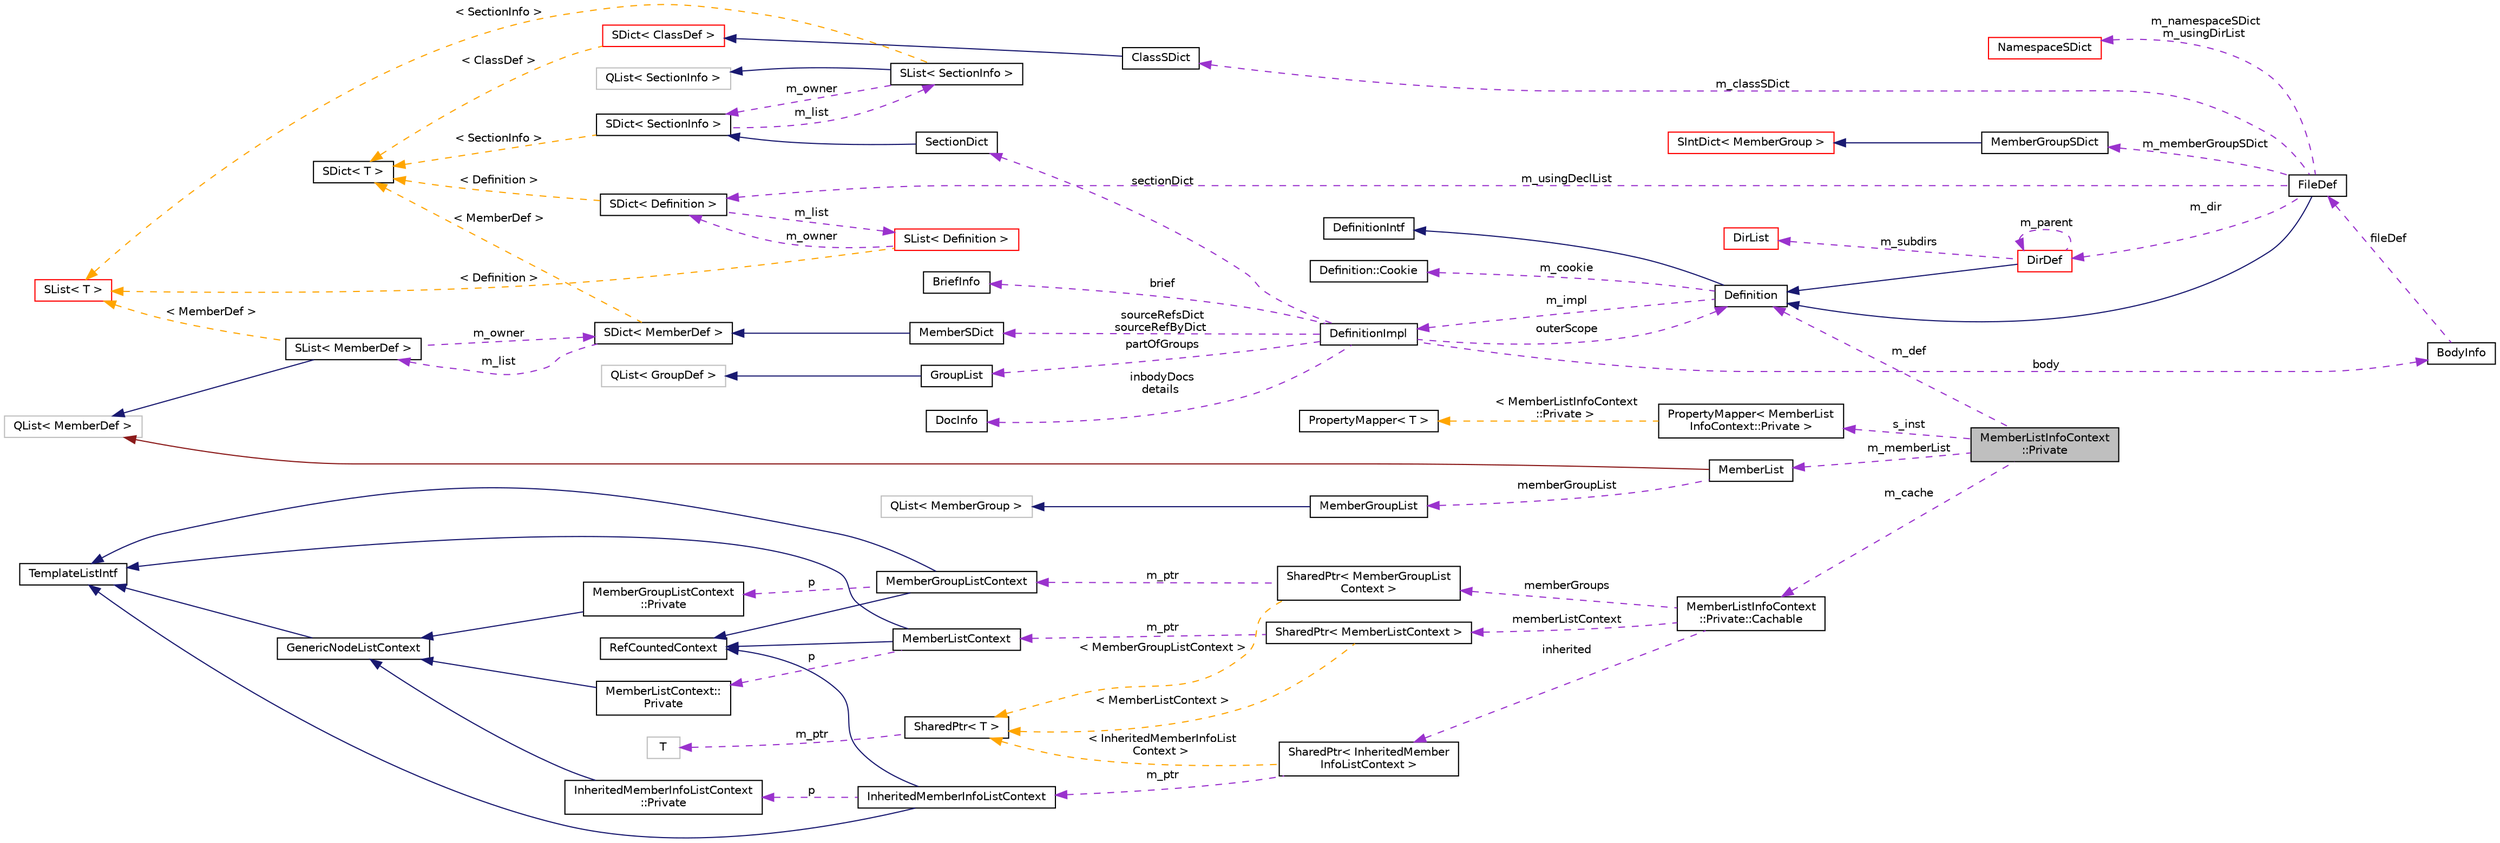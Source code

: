 digraph "MemberListInfoContext::Private"
{
 // INTERACTIVE_SVG=YES
  edge [fontname="Helvetica",fontsize="10",labelfontname="Helvetica",labelfontsize="10"];
  node [fontname="Helvetica",fontsize="10",shape=record];
  rankdir="LR";
  Node1 [label="MemberListInfoContext\l::Private",height=0.2,width=0.4,color="black", fillcolor="grey75", style="filled", fontcolor="black"];
  Node2 -> Node1 [dir="back",color="darkorchid3",fontsize="10",style="dashed",label=" m_memberList" ,fontname="Helvetica"];
  Node2 [label="MemberList",height=0.2,width=0.4,color="black", fillcolor="white", style="filled",URL="$dd/d13/class_member_list.html",tooltip="A list of MemberDef objects. "];
  Node3 -> Node2 [dir="back",color="firebrick4",fontsize="10",style="solid",fontname="Helvetica"];
  Node3 [label="QList\< MemberDef \>",height=0.2,width=0.4,color="grey75", fillcolor="white", style="filled"];
  Node4 -> Node2 [dir="back",color="darkorchid3",fontsize="10",style="dashed",label=" memberGroupList" ,fontname="Helvetica"];
  Node4 [label="MemberGroupList",height=0.2,width=0.4,color="black", fillcolor="white", style="filled",URL="$df/d11/class_member_group_list.html",tooltip="A list of MemberGroup objects. "];
  Node5 -> Node4 [dir="back",color="midnightblue",fontsize="10",style="solid",fontname="Helvetica"];
  Node5 [label="QList\< MemberGroup \>",height=0.2,width=0.4,color="grey75", fillcolor="white", style="filled"];
  Node6 -> Node1 [dir="back",color="darkorchid3",fontsize="10",style="dashed",label=" m_cache" ,fontname="Helvetica"];
  Node6 [label="MemberListInfoContext\l::Private::Cachable",height=0.2,width=0.4,color="black", fillcolor="white", style="filled",URL="$d8/d5f/struct_member_list_info_context_1_1_private_1_1_cachable.html"];
  Node7 -> Node6 [dir="back",color="darkorchid3",fontsize="10",style="dashed",label=" memberGroups" ,fontname="Helvetica"];
  Node7 [label="SharedPtr\< MemberGroupList\lContext \>",height=0.2,width=0.4,color="black", fillcolor="white", style="filled",URL="$df/d12/class_shared_ptr.html"];
  Node8 -> Node7 [dir="back",color="darkorchid3",fontsize="10",style="dashed",label=" m_ptr" ,fontname="Helvetica"];
  Node8 [label="MemberGroupListContext",height=0.2,width=0.4,color="black", fillcolor="white", style="filled",URL="$d4/d1c/class_member_group_list_context.html"];
  Node9 -> Node8 [dir="back",color="midnightblue",fontsize="10",style="solid",fontname="Helvetica"];
  Node9 [label="RefCountedContext",height=0.2,width=0.4,color="black", fillcolor="white", style="filled",URL="$d8/d96/class_ref_counted_context.html",tooltip="Helper class to support reference counting. "];
  Node10 -> Node8 [dir="back",color="midnightblue",fontsize="10",style="solid",fontname="Helvetica"];
  Node10 [label="TemplateListIntf",height=0.2,width=0.4,color="black", fillcolor="white", style="filled",URL="$d6/d88/class_template_list_intf.html",tooltip="Abstract read-only interface for a context value of type list. "];
  Node11 -> Node8 [dir="back",color="darkorchid3",fontsize="10",style="dashed",label=" p" ,fontname="Helvetica"];
  Node11 [label="MemberGroupListContext\l::Private",height=0.2,width=0.4,color="black", fillcolor="white", style="filled",URL="$d3/d09/class_member_group_list_context_1_1_private.html"];
  Node12 -> Node11 [dir="back",color="midnightblue",fontsize="10",style="solid",fontname="Helvetica"];
  Node12 [label="GenericNodeListContext",height=0.2,width=0.4,color="black", fillcolor="white", style="filled",URL="$d6/dcb/class_generic_node_list_context.html",tooltip="standard template list implementation "];
  Node10 -> Node12 [dir="back",color="midnightblue",fontsize="10",style="solid",fontname="Helvetica"];
  Node13 -> Node7 [dir="back",color="orange",fontsize="10",style="dashed",label=" \< MemberGroupListContext \>" ,fontname="Helvetica"];
  Node13 [label="SharedPtr\< T \>",height=0.2,width=0.4,color="black", fillcolor="white", style="filled",URL="$df/d12/class_shared_ptr.html",tooltip="Reference counting smart pointer. "];
  Node14 -> Node13 [dir="back",color="darkorchid3",fontsize="10",style="dashed",label=" m_ptr" ,fontname="Helvetica"];
  Node14 [label="T",height=0.2,width=0.4,color="grey75", fillcolor="white", style="filled"];
  Node15 -> Node6 [dir="back",color="darkorchid3",fontsize="10",style="dashed",label=" inherited" ,fontname="Helvetica"];
  Node15 [label="SharedPtr\< InheritedMember\lInfoListContext \>",height=0.2,width=0.4,color="black", fillcolor="white", style="filled",URL="$df/d12/class_shared_ptr.html"];
  Node16 -> Node15 [dir="back",color="darkorchid3",fontsize="10",style="dashed",label=" m_ptr" ,fontname="Helvetica"];
  Node16 [label="InheritedMemberInfoListContext",height=0.2,width=0.4,color="black", fillcolor="white", style="filled",URL="$d3/d67/class_inherited_member_info_list_context.html"];
  Node9 -> Node16 [dir="back",color="midnightblue",fontsize="10",style="solid",fontname="Helvetica"];
  Node10 -> Node16 [dir="back",color="midnightblue",fontsize="10",style="solid",fontname="Helvetica"];
  Node17 -> Node16 [dir="back",color="darkorchid3",fontsize="10",style="dashed",label=" p" ,fontname="Helvetica"];
  Node17 [label="InheritedMemberInfoListContext\l::Private",height=0.2,width=0.4,color="black", fillcolor="white", style="filled",URL="$d0/de8/class_inherited_member_info_list_context_1_1_private.html"];
  Node12 -> Node17 [dir="back",color="midnightblue",fontsize="10",style="solid",fontname="Helvetica"];
  Node13 -> Node15 [dir="back",color="orange",fontsize="10",style="dashed",label=" \< InheritedMemberInfoList\lContext \>" ,fontname="Helvetica"];
  Node18 -> Node6 [dir="back",color="darkorchid3",fontsize="10",style="dashed",label=" memberListContext" ,fontname="Helvetica"];
  Node18 [label="SharedPtr\< MemberListContext \>",height=0.2,width=0.4,color="black", fillcolor="white", style="filled",URL="$df/d12/class_shared_ptr.html"];
  Node19 -> Node18 [dir="back",color="darkorchid3",fontsize="10",style="dashed",label=" m_ptr" ,fontname="Helvetica"];
  Node19 [label="MemberListContext",height=0.2,width=0.4,color="black", fillcolor="white", style="filled",URL="$df/dda/class_member_list_context.html"];
  Node9 -> Node19 [dir="back",color="midnightblue",fontsize="10",style="solid",fontname="Helvetica"];
  Node10 -> Node19 [dir="back",color="midnightblue",fontsize="10",style="solid",fontname="Helvetica"];
  Node20 -> Node19 [dir="back",color="darkorchid3",fontsize="10",style="dashed",label=" p" ,fontname="Helvetica"];
  Node20 [label="MemberListContext::\lPrivate",height=0.2,width=0.4,color="black", fillcolor="white", style="filled",URL="$df/db1/class_member_list_context_1_1_private.html"];
  Node12 -> Node20 [dir="back",color="midnightblue",fontsize="10",style="solid",fontname="Helvetica"];
  Node13 -> Node18 [dir="back",color="orange",fontsize="10",style="dashed",label=" \< MemberListContext \>" ,fontname="Helvetica"];
  Node21 -> Node1 [dir="back",color="darkorchid3",fontsize="10",style="dashed",label=" m_def" ,fontname="Helvetica"];
  Node21 [label="Definition",height=0.2,width=0.4,color="black", fillcolor="white", style="filled",URL="$d5/dcc/class_definition.html",tooltip="The common base class of all entity definitions found in the sources. "];
  Node22 -> Node21 [dir="back",color="midnightblue",fontsize="10",style="solid",fontname="Helvetica"];
  Node22 [label="DefinitionIntf",height=0.2,width=0.4,color="black", fillcolor="white", style="filled",URL="$d9/d4a/class_definition_intf.html",tooltip="Abstract interface for a Definition or DefinitionList. "];
  Node23 -> Node21 [dir="back",color="darkorchid3",fontsize="10",style="dashed",label=" m_cookie" ,fontname="Helvetica"];
  Node23 [label="Definition::Cookie",height=0.2,width=0.4,color="black", fillcolor="white", style="filled",URL="$d1/d2f/struct_definition_1_1_cookie.html"];
  Node24 -> Node21 [dir="back",color="darkorchid3",fontsize="10",style="dashed",label=" m_impl" ,fontname="Helvetica"];
  Node24 [label="DefinitionImpl",height=0.2,width=0.4,color="black", fillcolor="white", style="filled",URL="$d3/ddf/class_definition_impl.html",tooltip="Private data associated with a Symbol Definition object. "];
  Node25 -> Node24 [dir="back",color="darkorchid3",fontsize="10",style="dashed",label=" sectionDict" ,fontname="Helvetica"];
  Node25 [label="SectionDict",height=0.2,width=0.4,color="black", fillcolor="white", style="filled",URL="$de/d9a/class_section_dict.html",tooltip="Unsorted dictionary of SectionInfo objects. "];
  Node26 -> Node25 [dir="back",color="midnightblue",fontsize="10",style="solid",fontname="Helvetica"];
  Node26 [label="SDict\< SectionInfo \>",height=0.2,width=0.4,color="black", fillcolor="white", style="filled",URL="$d1/d50/class_s_dict.html"];
  Node27 -> Node26 [dir="back",color="darkorchid3",fontsize="10",style="dashed",label=" m_list" ,fontname="Helvetica"];
  Node27 [label="SList\< SectionInfo \>",height=0.2,width=0.4,color="black", fillcolor="white", style="filled",URL="$df/dce/class_s_list.html"];
  Node28 -> Node27 [dir="back",color="midnightblue",fontsize="10",style="solid",fontname="Helvetica"];
  Node28 [label="QList\< SectionInfo \>",height=0.2,width=0.4,color="grey75", fillcolor="white", style="filled"];
  Node26 -> Node27 [dir="back",color="darkorchid3",fontsize="10",style="dashed",label=" m_owner" ,fontname="Helvetica"];
  Node29 -> Node27 [dir="back",color="orange",fontsize="10",style="dashed",label=" \< SectionInfo \>" ,fontname="Helvetica"];
  Node29 [label="SList\< T \>",height=0.2,width=0.4,color="red", fillcolor="white", style="filled",URL="$df/dce/class_s_list.html",tooltip="internal wrapper class that redirects compareValues() to the dictionary "];
  Node31 -> Node26 [dir="back",color="orange",fontsize="10",style="dashed",label=" \< SectionInfo \>" ,fontname="Helvetica"];
  Node31 [label="SDict\< T \>",height=0.2,width=0.4,color="black", fillcolor="white", style="filled",URL="$d1/d50/class_s_dict.html",tooltip="Ordered dictionary of elements of type T. "];
  Node32 -> Node24 [dir="back",color="darkorchid3",fontsize="10",style="dashed",label=" body" ,fontname="Helvetica"];
  Node32 [label="BodyInfo",height=0.2,width=0.4,color="black", fillcolor="white", style="filled",URL="$db/dab/struct_body_info.html",tooltip="Data associated with description found in the body. "];
  Node33 -> Node32 [dir="back",color="darkorchid3",fontsize="10",style="dashed",label=" fileDef" ,fontname="Helvetica"];
  Node33 [label="FileDef",height=0.2,width=0.4,color="black", fillcolor="white", style="filled",URL="$de/db0/class_file_def.html",tooltip="A model of a file symbol. "];
  Node21 -> Node33 [dir="back",color="midnightblue",fontsize="10",style="solid",fontname="Helvetica"];
  Node34 -> Node33 [dir="back",color="darkorchid3",fontsize="10",style="dashed",label=" m_classSDict" ,fontname="Helvetica"];
  Node34 [label="ClassSDict",height=0.2,width=0.4,color="black", fillcolor="white", style="filled",URL="$d9/d3d/class_class_s_dict.html",tooltip="A sorted dictionary of ClassDef objects. "];
  Node35 -> Node34 [dir="back",color="midnightblue",fontsize="10",style="solid",fontname="Helvetica"];
  Node35 [label="SDict\< ClassDef \>",height=0.2,width=0.4,color="red", fillcolor="white", style="filled",URL="$d1/d50/class_s_dict.html"];
  Node31 -> Node35 [dir="back",color="orange",fontsize="10",style="dashed",label=" \< ClassDef \>" ,fontname="Helvetica"];
  Node38 -> Node33 [dir="back",color="darkorchid3",fontsize="10",style="dashed",label=" m_usingDeclList" ,fontname="Helvetica"];
  Node38 [label="SDict\< Definition \>",height=0.2,width=0.4,color="black", fillcolor="white", style="filled",URL="$d1/d50/class_s_dict.html"];
  Node39 -> Node38 [dir="back",color="darkorchid3",fontsize="10",style="dashed",label=" m_list" ,fontname="Helvetica"];
  Node39 [label="SList\< Definition \>",height=0.2,width=0.4,color="red", fillcolor="white", style="filled",URL="$df/dce/class_s_list.html"];
  Node38 -> Node39 [dir="back",color="darkorchid3",fontsize="10",style="dashed",label=" m_owner" ,fontname="Helvetica"];
  Node29 -> Node39 [dir="back",color="orange",fontsize="10",style="dashed",label=" \< Definition \>" ,fontname="Helvetica"];
  Node31 -> Node38 [dir="back",color="orange",fontsize="10",style="dashed",label=" \< Definition \>" ,fontname="Helvetica"];
  Node41 -> Node33 [dir="back",color="darkorchid3",fontsize="10",style="dashed",label=" m_memberGroupSDict" ,fontname="Helvetica"];
  Node41 [label="MemberGroupSDict",height=0.2,width=0.4,color="black", fillcolor="white", style="filled",URL="$dc/d1e/class_member_group_s_dict.html",tooltip="A sorted dictionary of MemberGroup objects. "];
  Node42 -> Node41 [dir="back",color="midnightblue",fontsize="10",style="solid",fontname="Helvetica"];
  Node42 [label="SIntDict\< MemberGroup \>",height=0.2,width=0.4,color="red", fillcolor="white", style="filled",URL="$d0/d9f/class_s_int_dict.html"];
  Node46 -> Node33 [dir="back",color="darkorchid3",fontsize="10",style="dashed",label=" m_dir" ,fontname="Helvetica"];
  Node46 [label="DirDef",height=0.2,width=0.4,color="red", fillcolor="white", style="filled",URL="$d4/dd4/class_dir_def.html",tooltip="A model of a directory symbol. "];
  Node21 -> Node46 [dir="back",color="midnightblue",fontsize="10",style="solid",fontname="Helvetica"];
  Node47 -> Node46 [dir="back",color="darkorchid3",fontsize="10",style="dashed",label=" m_subdirs" ,fontname="Helvetica"];
  Node47 [label="DirList",height=0.2,width=0.4,color="red", fillcolor="white", style="filled",URL="$dc/d2a/class_dir_list.html",tooltip="A list of directories. "];
  Node46 -> Node46 [dir="back",color="darkorchid3",fontsize="10",style="dashed",label=" m_parent" ,fontname="Helvetica"];
  Node51 -> Node33 [dir="back",color="darkorchid3",fontsize="10",style="dashed",label=" m_namespaceSDict\nm_usingDirList" ,fontname="Helvetica"];
  Node51 [label="NamespaceSDict",height=0.2,width=0.4,color="red", fillcolor="white", style="filled",URL="$d4/d8d/class_namespace_s_dict.html",tooltip="A sorted dictionary of NamespaceDef objects. "];
  Node55 -> Node24 [dir="back",color="darkorchid3",fontsize="10",style="dashed",label=" sourceRefsDict\nsourceRefByDict" ,fontname="Helvetica"];
  Node55 [label="MemberSDict",height=0.2,width=0.4,color="black", fillcolor="white", style="filled",URL="$d6/dd6/class_member_s_dict.html",tooltip="A sorted dictionary of MemberDef objects. "];
  Node56 -> Node55 [dir="back",color="midnightblue",fontsize="10",style="solid",fontname="Helvetica"];
  Node56 [label="SDict\< MemberDef \>",height=0.2,width=0.4,color="black", fillcolor="white", style="filled",URL="$d1/d50/class_s_dict.html"];
  Node57 -> Node56 [dir="back",color="darkorchid3",fontsize="10",style="dashed",label=" m_list" ,fontname="Helvetica"];
  Node57 [label="SList\< MemberDef \>",height=0.2,width=0.4,color="black", fillcolor="white", style="filled",URL="$df/dce/class_s_list.html"];
  Node3 -> Node57 [dir="back",color="midnightblue",fontsize="10",style="solid",fontname="Helvetica"];
  Node56 -> Node57 [dir="back",color="darkorchid3",fontsize="10",style="dashed",label=" m_owner" ,fontname="Helvetica"];
  Node29 -> Node57 [dir="back",color="orange",fontsize="10",style="dashed",label=" \< MemberDef \>" ,fontname="Helvetica"];
  Node31 -> Node56 [dir="back",color="orange",fontsize="10",style="dashed",label=" \< MemberDef \>" ,fontname="Helvetica"];
  Node58 -> Node24 [dir="back",color="darkorchid3",fontsize="10",style="dashed",label=" partOfGroups" ,fontname="Helvetica"];
  Node58 [label="GroupList",height=0.2,width=0.4,color="black", fillcolor="white", style="filled",URL="$d3/d3b/class_group_list.html",tooltip="A list of GroupDef objects. "];
  Node59 -> Node58 [dir="back",color="midnightblue",fontsize="10",style="solid",fontname="Helvetica"];
  Node59 [label="QList\< GroupDef \>",height=0.2,width=0.4,color="grey75", fillcolor="white", style="filled"];
  Node60 -> Node24 [dir="back",color="darkorchid3",fontsize="10",style="dashed",label=" inbodyDocs\ndetails" ,fontname="Helvetica"];
  Node60 [label="DocInfo",height=0.2,width=0.4,color="black", fillcolor="white", style="filled",URL="$d7/dd5/struct_doc_info.html",tooltip="Data associated with a detailed description. "];
  Node61 -> Node24 [dir="back",color="darkorchid3",fontsize="10",style="dashed",label=" brief" ,fontname="Helvetica"];
  Node61 [label="BriefInfo",height=0.2,width=0.4,color="black", fillcolor="white", style="filled",URL="$d0/da7/struct_brief_info.html",tooltip="Data associated with a brief description. "];
  Node21 -> Node24 [dir="back",color="darkorchid3",fontsize="10",style="dashed",label=" outerScope" ,fontname="Helvetica"];
  Node62 -> Node1 [dir="back",color="darkorchid3",fontsize="10",style="dashed",label=" s_inst" ,fontname="Helvetica"];
  Node62 [label="PropertyMapper\< MemberList\lInfoContext::Private \>",height=0.2,width=0.4,color="black", fillcolor="white", style="filled",URL="$d1/d80/class_property_mapper.html"];
  Node63 -> Node62 [dir="back",color="orange",fontsize="10",style="dashed",label=" \< MemberListInfoContext\l::Private \>" ,fontname="Helvetica"];
  Node63 [label="PropertyMapper\< T \>",height=0.2,width=0.4,color="black", fillcolor="white", style="filled",URL="$d1/d80/class_property_mapper.html",tooltip="Helper class to map a property name to a handler member function. "];
}
